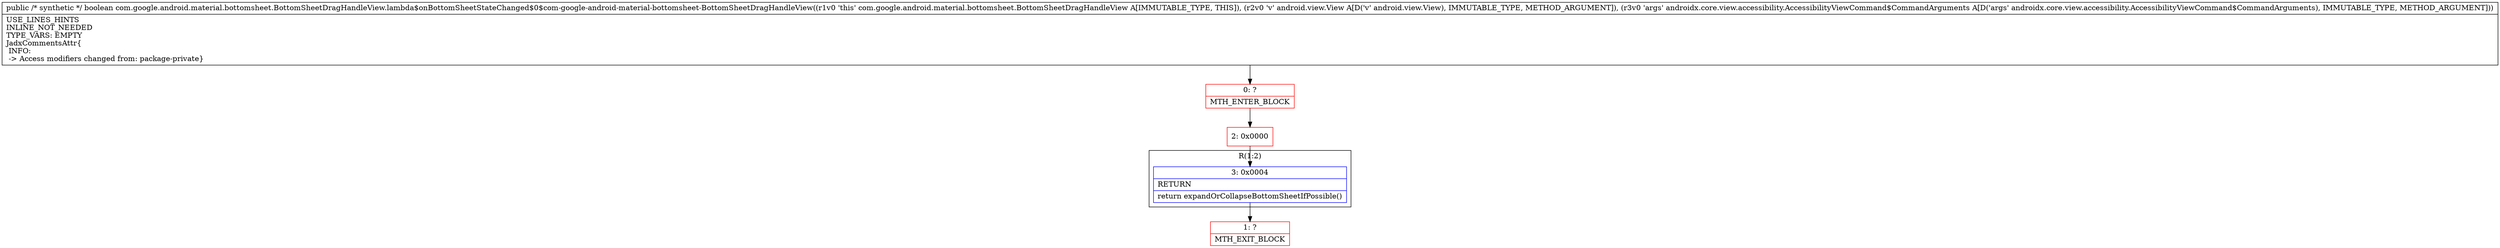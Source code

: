 digraph "CFG forcom.google.android.material.bottomsheet.BottomSheetDragHandleView.lambda$onBottomSheetStateChanged$0$com\-google\-android\-material\-bottomsheet\-BottomSheetDragHandleView(Landroid\/view\/View;Landroidx\/core\/view\/accessibility\/AccessibilityViewCommand$CommandArguments;)Z" {
subgraph cluster_Region_1962802351 {
label = "R(1:2)";
node [shape=record,color=blue];
Node_3 [shape=record,label="{3\:\ 0x0004|RETURN\l|return expandOrCollapseBottomSheetIfPossible()\l}"];
}
Node_0 [shape=record,color=red,label="{0\:\ ?|MTH_ENTER_BLOCK\l}"];
Node_2 [shape=record,color=red,label="{2\:\ 0x0000}"];
Node_1 [shape=record,color=red,label="{1\:\ ?|MTH_EXIT_BLOCK\l}"];
MethodNode[shape=record,label="{public \/* synthetic *\/ boolean com.google.android.material.bottomsheet.BottomSheetDragHandleView.lambda$onBottomSheetStateChanged$0$com\-google\-android\-material\-bottomsheet\-BottomSheetDragHandleView((r1v0 'this' com.google.android.material.bottomsheet.BottomSheetDragHandleView A[IMMUTABLE_TYPE, THIS]), (r2v0 'v' android.view.View A[D('v' android.view.View), IMMUTABLE_TYPE, METHOD_ARGUMENT]), (r3v0 'args' androidx.core.view.accessibility.AccessibilityViewCommand$CommandArguments A[D('args' androidx.core.view.accessibility.AccessibilityViewCommand$CommandArguments), IMMUTABLE_TYPE, METHOD_ARGUMENT]))  | USE_LINES_HINTS\lINLINE_NOT_NEEDED\lTYPE_VARS: EMPTY\lJadxCommentsAttr\{\l INFO: \l \-\> Access modifiers changed from: package\-private\}\l}"];
MethodNode -> Node_0;Node_3 -> Node_1;
Node_0 -> Node_2;
Node_2 -> Node_3;
}

